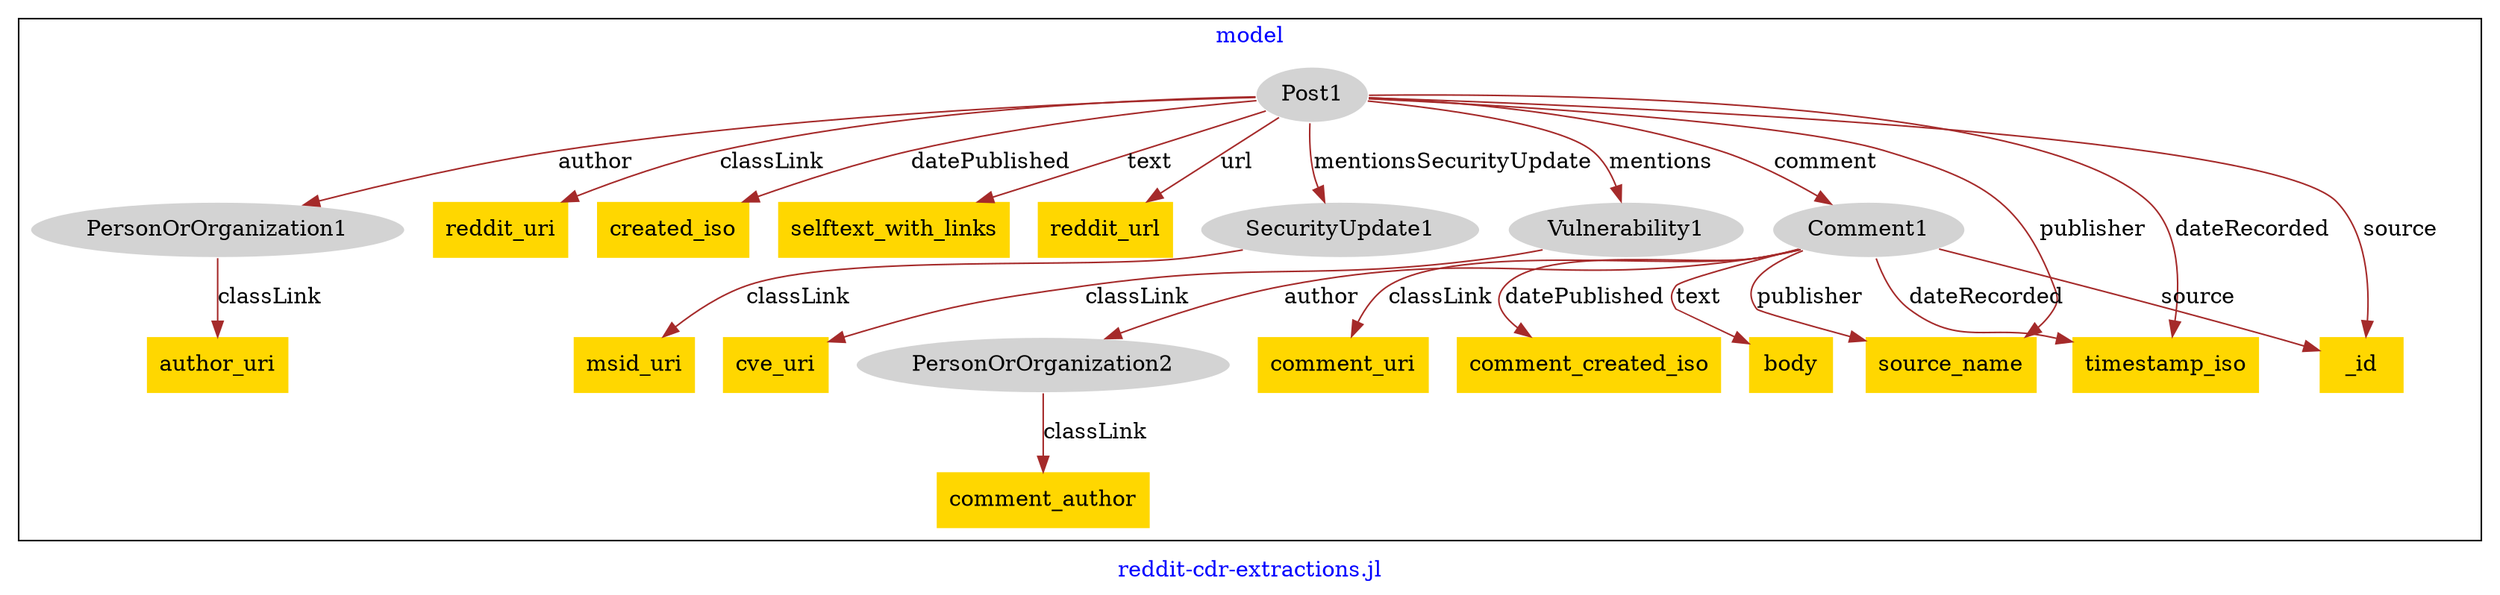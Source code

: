 digraph n0 {
fontcolor="blue"
remincross="true"
label="reddit-cdr-extractions.jl"
subgraph cluster {
label="model"
n2[style="filled",color="white",fillcolor="lightgray",label="PersonOrOrganization1"];
n3[shape="plaintext",style="filled",fillcolor="gold",label="author_uri"];
n4[style="filled",color="white",fillcolor="lightgray",label="PersonOrOrganization2"];
n5[shape="plaintext",style="filled",fillcolor="gold",label="comment_author"];
n6[style="filled",color="white",fillcolor="lightgray",label="Post1"];
n7[shape="plaintext",style="filled",fillcolor="gold",label="reddit_uri"];
n8[shape="plaintext",style="filled",fillcolor="gold",label="created_iso"];
n9[shape="plaintext",style="filled",fillcolor="gold",label="selftext_with_links"];
n10[shape="plaintext",style="filled",fillcolor="gold",label="reddit_url"];
n11[style="filled",color="white",fillcolor="lightgray",label="SecurityUpdate1"];
n12[shape="plaintext",style="filled",fillcolor="gold",label="msid_uri"];
n13[style="filled",color="white",fillcolor="lightgray",label="Vulnerability1"];
n14[shape="plaintext",style="filled",fillcolor="gold",label="cve_uri"];
n15[style="filled",color="white",fillcolor="lightgray",label="Comment1"];
n16[shape="plaintext",style="filled",fillcolor="gold",label="comment_uri"];
n17[shape="plaintext",style="filled",fillcolor="gold",label="comment_created_iso"];
n18[shape="plaintext",style="filled",fillcolor="gold",label="body"];
n19[shape="plaintext",style="filled",fillcolor="gold",label="_id"];
n20[shape="plaintext",style="filled",fillcolor="gold",label="source_name"];
n21[shape="plaintext",style="filled",fillcolor="gold",label="timestamp_iso"];
}
n2 -> n3[color="brown",fontcolor="black",label="classLink"]
n4 -> n5[color="brown",fontcolor="black",label="classLink"]
n6 -> n7[color="brown",fontcolor="black",label="classLink"]
n6 -> n2[color="brown",fontcolor="black",label="author"]
n6 -> n8[color="brown",fontcolor="black",label="datePublished"]
n6 -> n9[color="brown",fontcolor="black",label="text"]
n6 -> n10[color="brown",fontcolor="black",label="url"]
n11 -> n12[color="brown",fontcolor="black",label="classLink"]
n13 -> n14[color="brown",fontcolor="black",label="classLink"]
n15 -> n16[color="brown",fontcolor="black",label="classLink"]
n15 -> n4[color="brown",fontcolor="black",label="author"]
n15 -> n17[color="brown",fontcolor="black",label="datePublished"]
n15 -> n18[color="brown",fontcolor="black",label="text"]
n15 -> n19[color="brown",fontcolor="black",label="source"]
n6 -> n20[color="brown",fontcolor="black",label="publisher"]
n15 -> n21[color="brown",fontcolor="black",label="dateRecorded"]
n6 -> n11[color="brown",fontcolor="black",label="mentionsSecurityUpdate"]
n15 -> n20[color="brown",fontcolor="black",label="publisher"]
n6 -> n21[color="brown",fontcolor="black",label="dateRecorded"]
n6 -> n19[color="brown",fontcolor="black",label="source"]
n6 -> n13[color="brown",fontcolor="black",label="mentions"]
n6 -> n15[color="brown",fontcolor="black",label="comment"]
}
